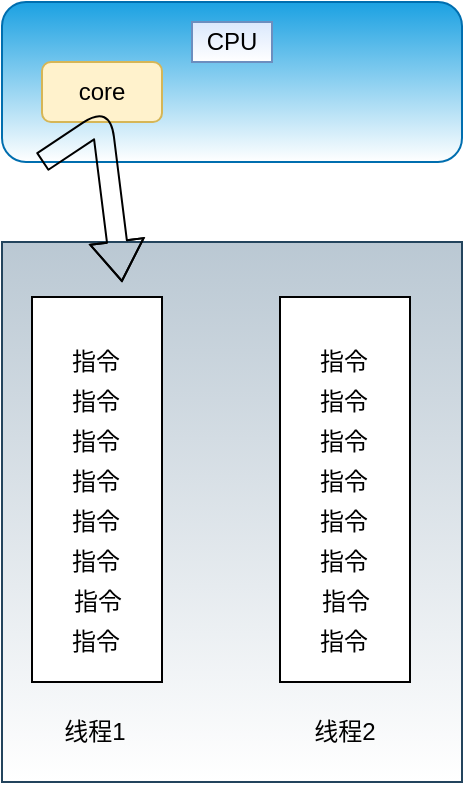 <mxfile version="14.4.9" type="github">
  <diagram id="rFoNy7gR2mEutnqWpagt" name="第 1 页">
    <mxGraphModel dx="981" dy="526" grid="1" gridSize="10" guides="1" tooltips="1" connect="1" arrows="1" fold="1" page="1" pageScale="1" pageWidth="827" pageHeight="1169" math="0" shadow="0">
      <root>
        <mxCell id="0" />
        <mxCell id="1" parent="0" />
        <mxCell id="s4AjxU-MPj-kAaDSc7QD-1" value="" style="rounded=1;whiteSpace=wrap;html=1;fillColor=#1ba1e2;strokeColor=#006EAF;fontColor=#ffffff;gradientColor=#ffffff;" vertex="1" parent="1">
          <mxGeometry x="210" y="160" width="230" height="80" as="geometry" />
        </mxCell>
        <mxCell id="s4AjxU-MPj-kAaDSc7QD-2" value="core" style="rounded=1;whiteSpace=wrap;html=1;fillColor=#fff2cc;strokeColor=#d6b656;" vertex="1" parent="1">
          <mxGeometry x="230" y="190" width="60" height="30" as="geometry" />
        </mxCell>
        <mxCell id="s4AjxU-MPj-kAaDSc7QD-3" value="CPU" style="text;html=1;strokeColor=#6c8ebf;fillColor=#dae8fc;align=center;verticalAlign=middle;whiteSpace=wrap;rounded=0;gradientColor=#ffffff;" vertex="1" parent="1">
          <mxGeometry x="305" y="170" width="40" height="20" as="geometry" />
        </mxCell>
        <mxCell id="s4AjxU-MPj-kAaDSc7QD-4" value="" style="rounded=0;whiteSpace=wrap;html=1;sketch=0;fillColor=#bac8d3;strokeColor=#23445d;gradientColor=#ffffff;" vertex="1" parent="1">
          <mxGeometry x="210" y="280" width="230" height="270" as="geometry" />
        </mxCell>
        <mxCell id="s4AjxU-MPj-kAaDSc7QD-5" value="" style="rounded=0;whiteSpace=wrap;html=1;sketch=0;gradientColor=#ffffff;" vertex="1" parent="1">
          <mxGeometry x="225" y="307.5" width="65" height="192.5" as="geometry" />
        </mxCell>
        <mxCell id="s4AjxU-MPj-kAaDSc7QD-6" value="指令" style="text;html=1;strokeColor=none;fillColor=none;align=center;verticalAlign=middle;whiteSpace=wrap;rounded=0;sketch=0;" vertex="1" parent="1">
          <mxGeometry x="237.25" y="330" width="40" height="20" as="geometry" />
        </mxCell>
        <mxCell id="s4AjxU-MPj-kAaDSc7QD-7" value="指令" style="text;html=1;strokeColor=none;fillColor=none;align=center;verticalAlign=middle;whiteSpace=wrap;rounded=0;sketch=0;" vertex="1" parent="1">
          <mxGeometry x="237.25" y="350" width="40" height="20" as="geometry" />
        </mxCell>
        <mxCell id="s4AjxU-MPj-kAaDSc7QD-8" value="指令" style="text;html=1;strokeColor=none;fillColor=none;align=center;verticalAlign=middle;whiteSpace=wrap;rounded=0;sketch=0;" vertex="1" parent="1">
          <mxGeometry x="237.25" y="370" width="40" height="20" as="geometry" />
        </mxCell>
        <mxCell id="s4AjxU-MPj-kAaDSc7QD-9" value="指令" style="text;html=1;strokeColor=none;fillColor=none;align=center;verticalAlign=middle;whiteSpace=wrap;rounded=0;sketch=0;" vertex="1" parent="1">
          <mxGeometry x="237.25" y="390" width="40" height="20" as="geometry" />
        </mxCell>
        <mxCell id="s4AjxU-MPj-kAaDSc7QD-10" value="指令" style="text;html=1;strokeColor=none;fillColor=none;align=center;verticalAlign=middle;whiteSpace=wrap;rounded=0;sketch=0;" vertex="1" parent="1">
          <mxGeometry x="237.25" y="410" width="40" height="20" as="geometry" />
        </mxCell>
        <mxCell id="s4AjxU-MPj-kAaDSc7QD-11" value="指令" style="text;html=1;strokeColor=none;fillColor=none;align=center;verticalAlign=middle;whiteSpace=wrap;rounded=0;sketch=0;" vertex="1" parent="1">
          <mxGeometry x="237.25" y="430" width="40" height="20" as="geometry" />
        </mxCell>
        <mxCell id="s4AjxU-MPj-kAaDSc7QD-12" value="指令" style="text;html=1;strokeColor=none;fillColor=none;align=center;verticalAlign=middle;whiteSpace=wrap;rounded=0;sketch=0;" vertex="1" parent="1">
          <mxGeometry x="237.75" y="450" width="40" height="20" as="geometry" />
        </mxCell>
        <mxCell id="s4AjxU-MPj-kAaDSc7QD-13" value="指令" style="text;html=1;strokeColor=none;fillColor=none;align=center;verticalAlign=middle;whiteSpace=wrap;rounded=0;sketch=0;" vertex="1" parent="1">
          <mxGeometry x="237.25" y="470" width="40" height="20" as="geometry" />
        </mxCell>
        <mxCell id="s4AjxU-MPj-kAaDSc7QD-15" value="线程1" style="text;html=1;strokeColor=none;fillColor=none;align=center;verticalAlign=middle;whiteSpace=wrap;rounded=0;sketch=0;" vertex="1" parent="1">
          <mxGeometry x="230" y="510" width="52.75" height="30" as="geometry" />
        </mxCell>
        <mxCell id="s4AjxU-MPj-kAaDSc7QD-16" value="" style="rounded=0;whiteSpace=wrap;html=1;sketch=0;gradientColor=#ffffff;" vertex="1" parent="1">
          <mxGeometry x="349" y="307.5" width="65" height="192.5" as="geometry" />
        </mxCell>
        <mxCell id="s4AjxU-MPj-kAaDSc7QD-17" value="指令" style="text;html=1;strokeColor=none;fillColor=none;align=center;verticalAlign=middle;whiteSpace=wrap;rounded=0;sketch=0;" vertex="1" parent="1">
          <mxGeometry x="361.25" y="330" width="40" height="20" as="geometry" />
        </mxCell>
        <mxCell id="s4AjxU-MPj-kAaDSc7QD-18" value="指令" style="text;html=1;strokeColor=none;fillColor=none;align=center;verticalAlign=middle;whiteSpace=wrap;rounded=0;sketch=0;" vertex="1" parent="1">
          <mxGeometry x="361.25" y="350" width="40" height="20" as="geometry" />
        </mxCell>
        <mxCell id="s4AjxU-MPj-kAaDSc7QD-19" value="指令" style="text;html=1;strokeColor=none;fillColor=none;align=center;verticalAlign=middle;whiteSpace=wrap;rounded=0;sketch=0;" vertex="1" parent="1">
          <mxGeometry x="361.25" y="370" width="40" height="20" as="geometry" />
        </mxCell>
        <mxCell id="s4AjxU-MPj-kAaDSc7QD-20" value="指令" style="text;html=1;strokeColor=none;fillColor=none;align=center;verticalAlign=middle;whiteSpace=wrap;rounded=0;sketch=0;" vertex="1" parent="1">
          <mxGeometry x="361.25" y="390" width="40" height="20" as="geometry" />
        </mxCell>
        <mxCell id="s4AjxU-MPj-kAaDSc7QD-21" value="指令" style="text;html=1;strokeColor=none;fillColor=none;align=center;verticalAlign=middle;whiteSpace=wrap;rounded=0;sketch=0;" vertex="1" parent="1">
          <mxGeometry x="361.25" y="410" width="40" height="20" as="geometry" />
        </mxCell>
        <mxCell id="s4AjxU-MPj-kAaDSc7QD-22" value="指令" style="text;html=1;strokeColor=none;fillColor=none;align=center;verticalAlign=middle;whiteSpace=wrap;rounded=0;sketch=0;" vertex="1" parent="1">
          <mxGeometry x="361.25" y="430" width="40" height="20" as="geometry" />
        </mxCell>
        <mxCell id="s4AjxU-MPj-kAaDSc7QD-23" value="指令" style="text;html=1;strokeColor=none;fillColor=none;align=center;verticalAlign=middle;whiteSpace=wrap;rounded=0;sketch=0;" vertex="1" parent="1">
          <mxGeometry x="361.75" y="450" width="40" height="20" as="geometry" />
        </mxCell>
        <mxCell id="s4AjxU-MPj-kAaDSc7QD-24" value="指令" style="text;html=1;strokeColor=none;fillColor=none;align=center;verticalAlign=middle;whiteSpace=wrap;rounded=0;sketch=0;" vertex="1" parent="1">
          <mxGeometry x="361.25" y="470" width="40" height="20" as="geometry" />
        </mxCell>
        <mxCell id="s4AjxU-MPj-kAaDSc7QD-25" value="线程2" style="text;html=1;strokeColor=none;fillColor=none;align=center;verticalAlign=middle;whiteSpace=wrap;rounded=0;sketch=0;" vertex="1" parent="1">
          <mxGeometry x="355.37" y="510" width="52.75" height="30" as="geometry" />
        </mxCell>
        <mxCell id="s4AjxU-MPj-kAaDSc7QD-33" value="" style="shape=flexArrow;endArrow=classic;html=1;endWidth=15.862;endSize=6.31;" edge="1" parent="1">
          <mxGeometry width="50" height="50" relative="1" as="geometry">
            <mxPoint x="230" y="240" as="sourcePoint" />
            <mxPoint x="270" y="300" as="targetPoint" />
            <Array as="points">
              <mxPoint x="260" y="220" />
            </Array>
          </mxGeometry>
        </mxCell>
      </root>
    </mxGraphModel>
  </diagram>
</mxfile>
